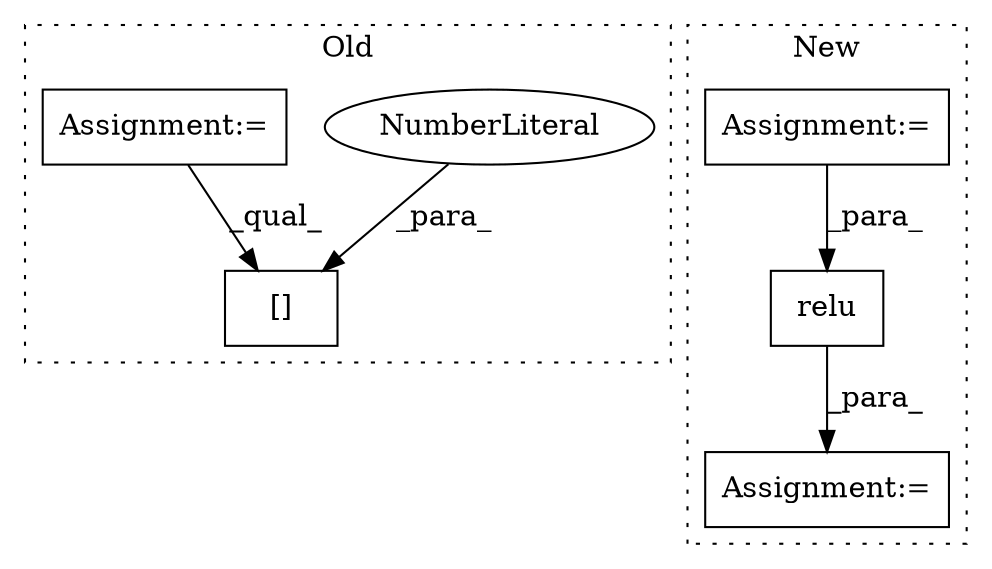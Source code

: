 digraph G {
subgraph cluster0 {
1 [label="[]" a="2" s="1946,1966" l="19,1" shape="box"];
5 [label="NumberLiteral" a="34" s="1965" l="1" shape="ellipse"];
6 [label="Assignment:=" a="7" s="1068" l="1" shape="box"];
label = "Old";
style="dotted";
}
subgraph cluster1 {
2 [label="relu" a="32" s="2048,2060" l="5,1" shape="box"];
3 [label="Assignment:=" a="7" s="2166" l="1" shape="box"];
4 [label="Assignment:=" a="7" s="1551" l="1" shape="box"];
label = "New";
style="dotted";
}
2 -> 3 [label="_para_"];
4 -> 2 [label="_para_"];
5 -> 1 [label="_para_"];
6 -> 1 [label="_qual_"];
}